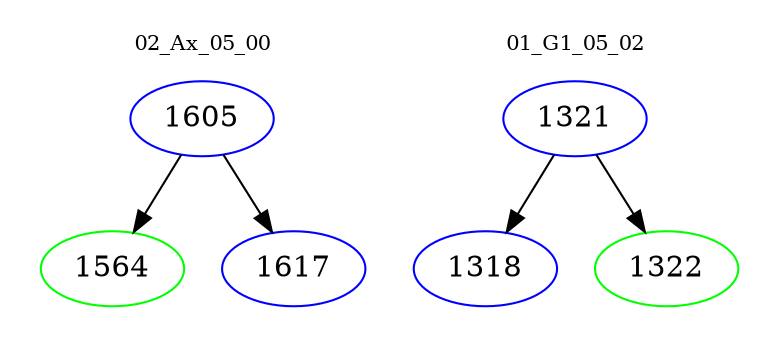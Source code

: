 digraph{
subgraph cluster_0 {
color = white
label = "02_Ax_05_00";
fontsize=10;
T0_1605 [label="1605", color="blue"]
T0_1605 -> T0_1564 [color="black"]
T0_1564 [label="1564", color="green"]
T0_1605 -> T0_1617 [color="black"]
T0_1617 [label="1617", color="blue"]
}
subgraph cluster_1 {
color = white
label = "01_G1_05_02";
fontsize=10;
T1_1321 [label="1321", color="blue"]
T1_1321 -> T1_1318 [color="black"]
T1_1318 [label="1318", color="blue"]
T1_1321 -> T1_1322 [color="black"]
T1_1322 [label="1322", color="green"]
}
}
